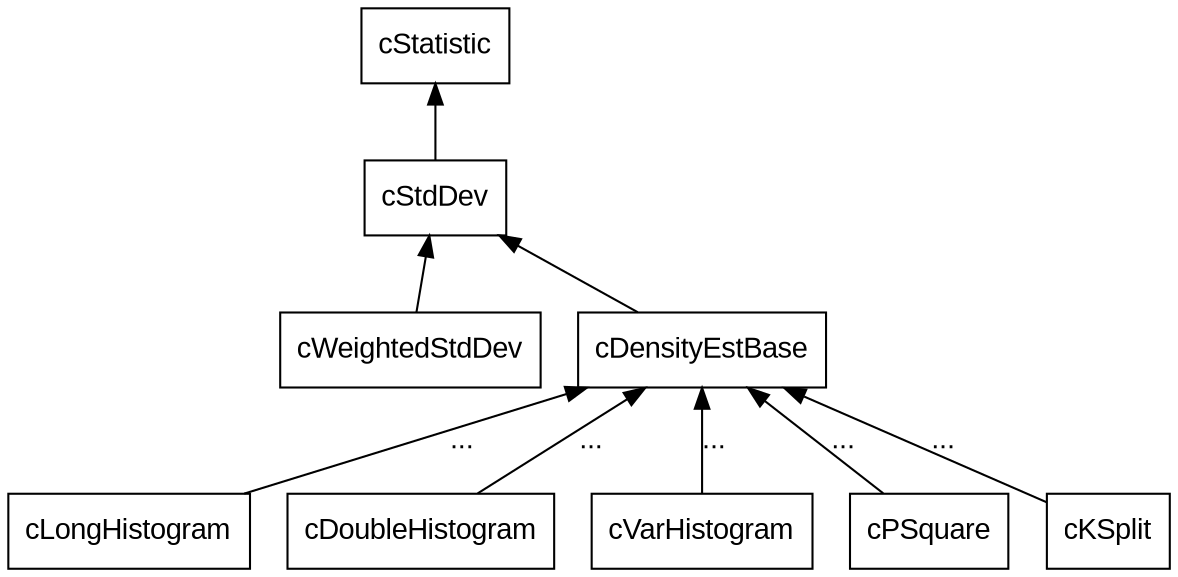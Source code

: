 digraph g {
        fontsize=12;
        node [fontname="Arial"];
        edge [fontname="Arial"];

        node [shape = "rectangle"];
        edge [dir = "back"];

        cStatistic -> cStdDev;
        cStdDev -> cWeightedStdDev;
        cStdDev -> cDensityEstBase;
        cDensityEstBase -> cLongHistogram [label="..."];
        cDensityEstBase -> cDoubleHistogram [label="..."];
        cDensityEstBase -> cVarHistogram [label="..."];
        cDensityEstBase -> cPSquare [label="..."];
        cDensityEstBase -> cKSplit [label="..."];
}
